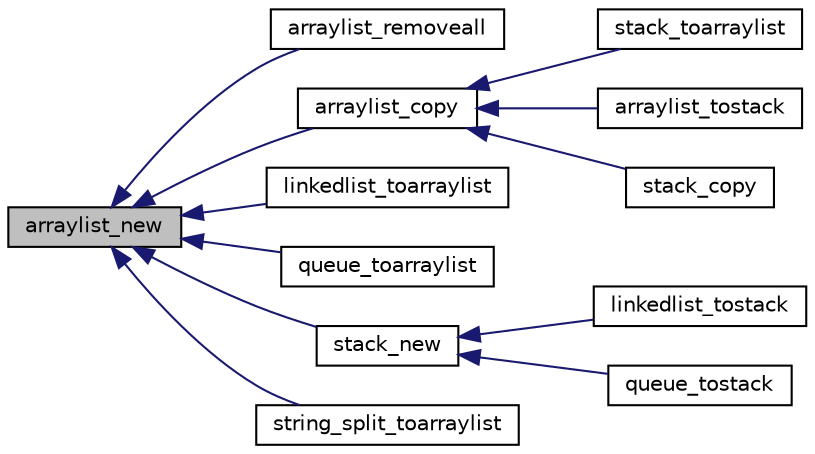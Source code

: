 digraph "arraylist_new"
{
 // INTERACTIVE_SVG=YES
  edge [fontname="Helvetica",fontsize="10",labelfontname="Helvetica",labelfontsize="10"];
  node [fontname="Helvetica",fontsize="10",shape=record];
  rankdir="LR";
  Node1 [label="arraylist_new",height=0.2,width=0.4,color="black", fillcolor="grey75", style="filled", fontcolor="black"];
  Node1 -> Node2 [dir="back",color="midnightblue",fontsize="10",style="solid",fontname="Helvetica"];
  Node2 [label="arraylist_removeall",height=0.2,width=0.4,color="black", fillcolor="white", style="filled",URL="$arraylist_8h.html#a55903647e985b86cb141733cc6d46bed"];
  Node1 -> Node3 [dir="back",color="midnightblue",fontsize="10",style="solid",fontname="Helvetica"];
  Node3 [label="arraylist_copy",height=0.2,width=0.4,color="black", fillcolor="white", style="filled",URL="$arraylist_8h.html#a77a6401f4d253863d0c853977bdbf2f2"];
  Node3 -> Node4 [dir="back",color="midnightblue",fontsize="10",style="solid",fontname="Helvetica"];
  Node4 [label="stack_toarraylist",height=0.2,width=0.4,color="black", fillcolor="white", style="filled",URL="$conversions_8h.html#aeb66bbc014dfd7dfe9101c32aaedbbf5"];
  Node3 -> Node5 [dir="back",color="midnightblue",fontsize="10",style="solid",fontname="Helvetica"];
  Node5 [label="arraylist_tostack",height=0.2,width=0.4,color="black", fillcolor="white", style="filled",URL="$conversions_8h.html#a1a4247b27711ece2b0d5a5376a5efefd"];
  Node3 -> Node6 [dir="back",color="midnightblue",fontsize="10",style="solid",fontname="Helvetica"];
  Node6 [label="stack_copy",height=0.2,width=0.4,color="black", fillcolor="white", style="filled",URL="$stack_8h.html#afab0083672c095c41e8ffc705f72f36f"];
  Node1 -> Node7 [dir="back",color="midnightblue",fontsize="10",style="solid",fontname="Helvetica"];
  Node7 [label="linkedlist_toarraylist",height=0.2,width=0.4,color="black", fillcolor="white", style="filled",URL="$conversions_8h.html#aae048877dfb2fb809f7ad2b1d789bc67"];
  Node1 -> Node8 [dir="back",color="midnightblue",fontsize="10",style="solid",fontname="Helvetica"];
  Node8 [label="queue_toarraylist",height=0.2,width=0.4,color="black", fillcolor="white", style="filled",URL="$conversions_8h.html#af6008f697bdde608c6764d56e9760d1b"];
  Node1 -> Node9 [dir="back",color="midnightblue",fontsize="10",style="solid",fontname="Helvetica"];
  Node9 [label="stack_new",height=0.2,width=0.4,color="black", fillcolor="white", style="filled",URL="$stack_8h.html#a47b5ad020d9e838d4fc7923463c090ec"];
  Node9 -> Node10 [dir="back",color="midnightblue",fontsize="10",style="solid",fontname="Helvetica"];
  Node10 [label="linkedlist_tostack",height=0.2,width=0.4,color="black", fillcolor="white", style="filled",URL="$conversions_8h.html#a9ce143cef9650633637b0d6dac7d148f"];
  Node9 -> Node11 [dir="back",color="midnightblue",fontsize="10",style="solid",fontname="Helvetica"];
  Node11 [label="queue_tostack",height=0.2,width=0.4,color="black", fillcolor="white", style="filled",URL="$conversions_8h.html#ae5a51aa32dcc470210c8deaf9ab3bcc6"];
  Node1 -> Node12 [dir="back",color="midnightblue",fontsize="10",style="solid",fontname="Helvetica"];
  Node12 [label="string_split_toarraylist",height=0.2,width=0.4,color="black", fillcolor="white", style="filled",URL="$string_8h.html#ae281e894d91ec18db9b8712d9082d430"];
}

